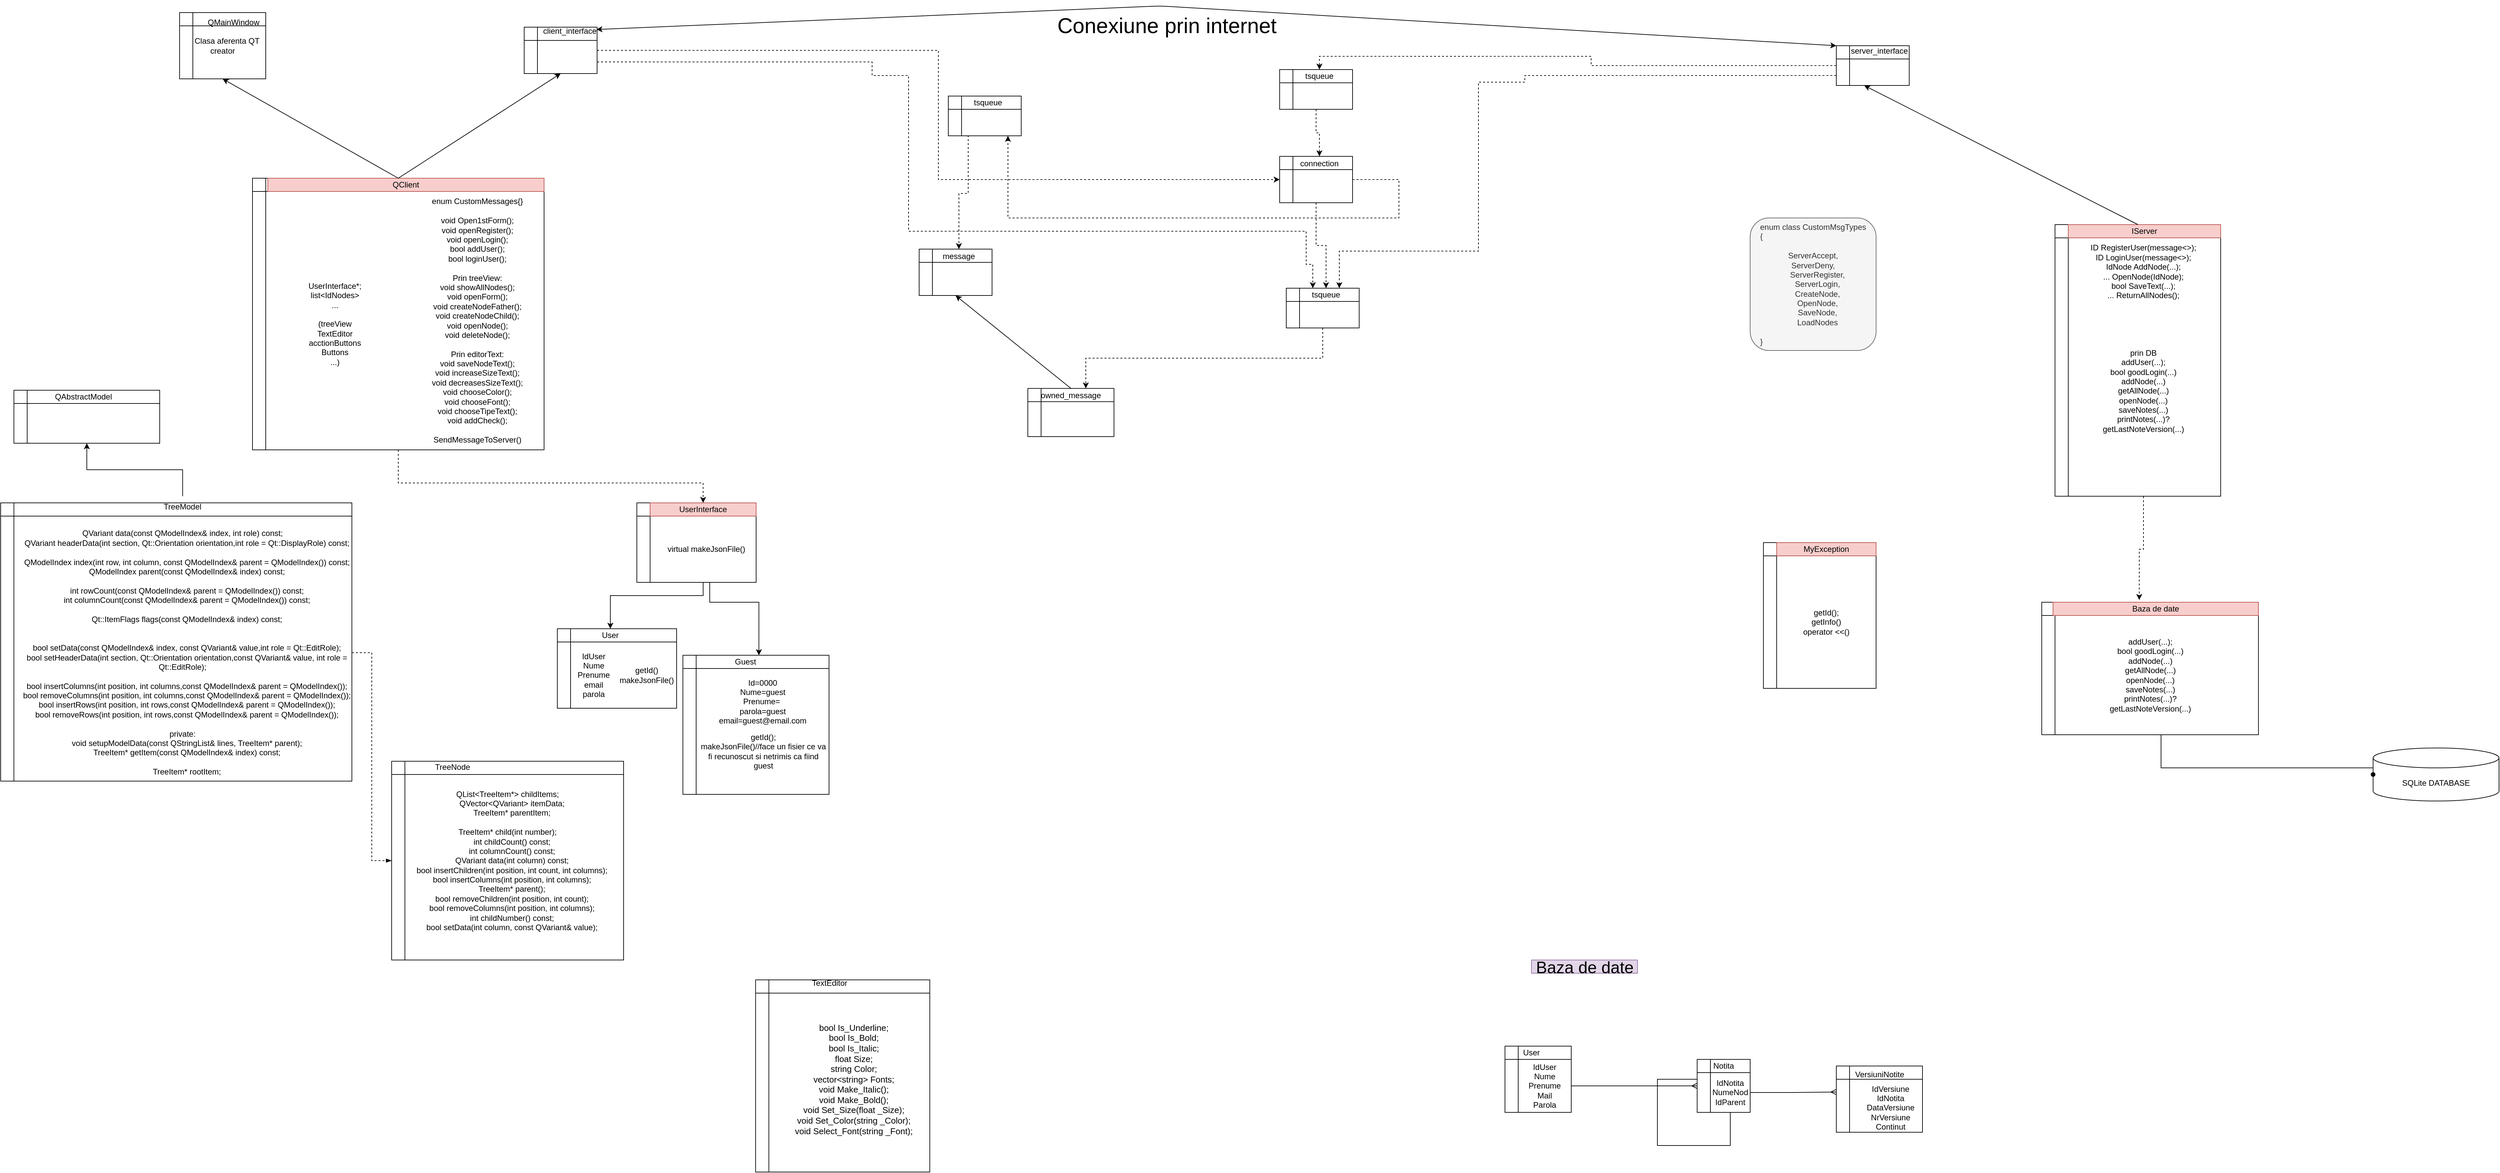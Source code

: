 <mxfile version="14.5.3" type="device"><diagram id="016hhg3tPZmnNwI7a6LM" name="Page-1"><mxGraphModel dx="3270" dy="1754" grid="1" gridSize="10" guides="1" tooltips="1" connect="1" arrows="1" fold="1" page="1" pageScale="1" pageWidth="1920" pageHeight="1200" math="0" shadow="0"><root><mxCell id="0"/><mxCell id="1" parent="0"/><mxCell id="i8kJQKu9LV0wGvgLkCBH-3" value="" style="group" parent="1" vertex="1" connectable="0"><mxGeometry x="820" y="75" width="110" height="70" as="geometry"/></mxCell><mxCell id="i8kJQKu9LV0wGvgLkCBH-1" value="" style="shape=internalStorage;whiteSpace=wrap;html=1;backgroundOutline=1;" parent="i8kJQKu9LV0wGvgLkCBH-3" vertex="1"><mxGeometry y="7" width="110" height="70" as="geometry"/></mxCell><mxCell id="i8kJQKu9LV0wGvgLkCBH-2" value="client_interface" style="text;html=1;strokeColor=none;fillColor=none;align=center;verticalAlign=middle;whiteSpace=wrap;rounded=0;" parent="i8kJQKu9LV0wGvgLkCBH-3" vertex="1"><mxGeometry x="29" y="10.5" width="80" height="5.6" as="geometry"/></mxCell><mxCell id="i8kJQKu9LV0wGvgLkCBH-25" value="&lt;font style=&quot;font-size: 32px&quot;&gt;Conexiune prin internet&lt;/font&gt;" style="text;html=1;strokeColor=none;fillColor=none;align=center;verticalAlign=middle;whiteSpace=wrap;rounded=0;" parent="1" vertex="1"><mxGeometry x="1550" y="70" width="480" height="20" as="geometry"/></mxCell><mxCell id="i8kJQKu9LV0wGvgLkCBH-27" value="" style="group;fillColor=#f8cecc;strokeColor=#b85450;" parent="1" vertex="1" connectable="0"><mxGeometry x="410" y="310" width="440" height="410" as="geometry"/></mxCell><mxCell id="i8kJQKu9LV0wGvgLkCBH-28" value="" style="shape=internalStorage;whiteSpace=wrap;html=1;backgroundOutline=1;" parent="i8kJQKu9LV0wGvgLkCBH-27" vertex="1"><mxGeometry width="440" height="410" as="geometry"/></mxCell><mxCell id="i8kJQKu9LV0wGvgLkCBH-29" value="QClient" style="text;html=1;strokeColor=#b85450;fillColor=#f8cecc;align=center;verticalAlign=middle;whiteSpace=wrap;rounded=0;" parent="i8kJQKu9LV0wGvgLkCBH-27" vertex="1"><mxGeometry x="23.16" width="416.84" height="20" as="geometry"/></mxCell><mxCell id="i8kJQKu9LV0wGvgLkCBH-38" value="enum CustomMessages{}&lt;br&gt;&lt;br&gt;void Open1stForm();&lt;br&gt;void openRegister();&lt;br&gt;void openLogin();&lt;br&gt;bool addUser();&lt;br&gt;bool loginUser();&lt;br&gt;&lt;br&gt;Prin treeView:&lt;br&gt;void showAllNodes();&lt;br&gt;void openForm();&lt;br&gt;void createNodeFather();&lt;br&gt;void createNodeChild();&lt;br&gt;void openNode();&lt;br&gt;void deleteNode();&lt;br&gt;&lt;br&gt;Prin editorText:&lt;br&gt;void saveNodeText();&lt;br&gt;void increaseSizeText();&lt;br&gt;void decreasesSizeText();&lt;br&gt;void chooseColor();&lt;br&gt;void chooseFont();&lt;br&gt;void chooseTipeText();&lt;br&gt;void addCheck();&lt;br&gt;&lt;br&gt;SendMessageToServer()" style="text;html=1;strokeColor=none;fillColor=none;align=center;verticalAlign=middle;whiteSpace=wrap;rounded=0;" parent="i8kJQKu9LV0wGvgLkCBH-27" vertex="1"><mxGeometry x="260" y="20" width="159.16" height="390" as="geometry"/></mxCell><mxCell id="i8kJQKu9LV0wGvgLkCBH-53" value="UserInterface*;&lt;br&gt;list&amp;lt;IdNodes&amp;gt;&lt;br&gt;...&lt;br&gt;&lt;br&gt;(treeView&lt;br&gt;TextEditor&lt;br&gt;acctionButtons&lt;br&gt;Buttons&lt;br&gt;...)" style="text;html=1;strokeColor=none;fillColor=none;align=center;verticalAlign=middle;whiteSpace=wrap;rounded=0;" parent="i8kJQKu9LV0wGvgLkCBH-27" vertex="1"><mxGeometry x="19" y="30" width="211" height="380" as="geometry"/></mxCell><mxCell id="i8kJQKu9LV0wGvgLkCBH-30" value="" style="endArrow=classic;startArrow=classic;html=1;entryX=0;entryY=0;entryDx=0;entryDy=0;exitX=1;exitY=0;exitDx=0;exitDy=0;" parent="1" source="i8kJQKu9LV0wGvgLkCBH-2" target="i8kJQKu9LV0wGvgLkCBH-10" edge="1"><mxGeometry width="50" height="50" relative="1" as="geometry"><mxPoint x="850" y="390" as="sourcePoint"/><mxPoint x="900" y="340" as="targetPoint"/><Array as="points"><mxPoint x="1780" y="50"/></Array></mxGeometry></mxCell><mxCell id="i8kJQKu9LV0wGvgLkCBH-31" value="" style="endArrow=classic;html=1;entryX=0.5;entryY=1;entryDx=0;entryDy=0;exitX=0.5;exitY=0;exitDx=0;exitDy=0;" parent="1" source="i8kJQKu9LV0wGvgLkCBH-28" target="i8kJQKu9LV0wGvgLkCBH-1" edge="1"><mxGeometry width="50" height="50" relative="1" as="geometry"><mxPoint x="470" y="330" as="sourcePoint"/><mxPoint x="520" y="280" as="targetPoint"/></mxGeometry></mxCell><mxCell id="i8kJQKu9LV0wGvgLkCBH-32" value="" style="group" parent="1" vertex="1" connectable="0"><mxGeometry x="300" y="60" width="130" height="100" as="geometry"/></mxCell><mxCell id="i8kJQKu9LV0wGvgLkCBH-33" value="&amp;nbsp; &amp;nbsp; Clasa aferenta QT creator" style="shape=internalStorage;whiteSpace=wrap;html=1;backgroundOutline=1;" parent="i8kJQKu9LV0wGvgLkCBH-32" vertex="1"><mxGeometry width="130" height="100" as="geometry"/></mxCell><mxCell id="i8kJQKu9LV0wGvgLkCBH-34" value="QMainWindow" style="text;html=1;strokeColor=none;fillColor=none;align=center;verticalAlign=middle;whiteSpace=wrap;rounded=0;" parent="i8kJQKu9LV0wGvgLkCBH-32" vertex="1"><mxGeometry x="35.455" y="10" width="93.423" height="10" as="geometry"/></mxCell><mxCell id="i8kJQKu9LV0wGvgLkCBH-37" value="" style="endArrow=classic;html=1;exitX=0.5;exitY=0;exitDx=0;exitDy=0;entryX=0.5;entryY=1;entryDx=0;entryDy=0;" parent="1" source="i8kJQKu9LV0wGvgLkCBH-28" target="i8kJQKu9LV0wGvgLkCBH-33" edge="1"><mxGeometry width="50" height="50" relative="1" as="geometry"><mxPoint x="780" y="390" as="sourcePoint"/><mxPoint x="830" y="340" as="targetPoint"/></mxGeometry></mxCell><mxCell id="i8kJQKu9LV0wGvgLkCBH-39" value="" style="group;fillColor=#f8cecc;strokeColor=#b85450;" parent="1" vertex="1" connectable="0"><mxGeometry x="3130" y="380" width="250" height="410" as="geometry"/></mxCell><mxCell id="i8kJQKu9LV0wGvgLkCBH-40" value="" style="shape=internalStorage;whiteSpace=wrap;html=1;backgroundOutline=1;" parent="i8kJQKu9LV0wGvgLkCBH-39" vertex="1"><mxGeometry width="250.0" height="410" as="geometry"/></mxCell><mxCell id="i8kJQKu9LV0wGvgLkCBH-41" value="IServer" style="text;html=1;strokeColor=#b85450;fillColor=#f8cecc;align=center;verticalAlign=middle;whiteSpace=wrap;rounded=0;" parent="i8kJQKu9LV0wGvgLkCBH-39" vertex="1"><mxGeometry x="20" width="230" height="20" as="geometry"/></mxCell><mxCell id="i8kJQKu9LV0wGvgLkCBH-42" value="ID RegisterUser(message&amp;lt;&amp;gt;);&lt;br&gt;ID LoginUser(message&amp;lt;&amp;gt;);&lt;br&gt;IdNode AddNode(...);&lt;br&gt;... OpenNode(IdNode);&lt;br&gt;bool SaveText(...);&lt;br&gt;... ReturnAllNodes();&lt;br&gt;&lt;br&gt;&lt;br&gt;&lt;br&gt;&lt;br&gt;&lt;br&gt;prin DB&lt;br&gt;addUser(...);&lt;br&gt;bool goodLogin(...)&lt;br&gt;addNode(...)&lt;br&gt;getAllNode(...)&lt;br&gt;openNode(...)&lt;br&gt;saveNotes(...)&lt;br&gt;printNotes(...)?&lt;br&gt;getLastNoteVersion(...)&lt;br&gt;&lt;br&gt;&lt;br&gt;&lt;br&gt;&lt;br&gt;&lt;br&gt;&lt;br&gt;" style="text;html=1;strokeColor=none;fillColor=none;align=center;verticalAlign=middle;whiteSpace=wrap;rounded=0;" parent="i8kJQKu9LV0wGvgLkCBH-39" vertex="1"><mxGeometry x="28.947" y="20" width="209.211" height="390" as="geometry"/></mxCell><mxCell id="i8kJQKu9LV0wGvgLkCBH-44" value="" style="endArrow=classic;html=1;entryX=0.383;entryY=1;entryDx=0;entryDy=0;entryPerimeter=0;exitX=0.5;exitY=0;exitDx=0;exitDy=0;" parent="1" source="i8kJQKu9LV0wGvgLkCBH-40" target="i8kJQKu9LV0wGvgLkCBH-10" edge="1"><mxGeometry width="50" height="50" relative="1" as="geometry"><mxPoint x="950" y="540" as="sourcePoint"/><mxPoint x="1000" y="490" as="targetPoint"/></mxGeometry></mxCell><mxCell id="i8kJQKu9LV0wGvgLkCBH-48" value="" style="group" parent="1" vertex="1" connectable="0"><mxGeometry x="30" y="800" width="530" height="420" as="geometry"/></mxCell><mxCell id="i8kJQKu9LV0wGvgLkCBH-45" value="" style="shape=internalStorage;whiteSpace=wrap;html=1;backgroundOutline=1;" parent="i8kJQKu9LV0wGvgLkCBH-48" vertex="1"><mxGeometry width="530" height="420.0" as="geometry"/></mxCell><mxCell id="i8kJQKu9LV0wGvgLkCBH-46" value="TreeModel" style="text;html=1;strokeColor=none;fillColor=none;align=center;verticalAlign=middle;whiteSpace=wrap;rounded=0;" parent="i8kJQKu9LV0wGvgLkCBH-48" vertex="1"><mxGeometry x="19.19" y="-10" width="510.81" height="32.31" as="geometry"/></mxCell><mxCell id="i8kJQKu9LV0wGvgLkCBH-47" value="&lt;div&gt;&lt;span style=&quot;font-size: 12px&quot;&gt;QVariant data(const QModelIndex&amp;amp; index, int role) const;&lt;/span&gt;&lt;/div&gt;&lt;div&gt;&lt;span style=&quot;font-size: 12px&quot;&gt;&amp;nbsp; &amp;nbsp; QVariant headerData(int section, Qt::Orientation orientation,&lt;/span&gt;&lt;span&gt;int role = Qt::DisplayRole) const;&lt;/span&gt;&lt;/div&gt;&lt;div&gt;&lt;span style=&quot;font-size: 12px&quot;&gt;&lt;br&gt;&lt;/span&gt;&lt;/div&gt;&lt;div&gt;&lt;span style=&quot;font-size: 12px&quot;&gt;&amp;nbsp; &amp;nbsp; QModelIndex index(int row, int column,&lt;/span&gt;&lt;span&gt;&amp;nbsp;const QModelIndex&amp;amp; parent = QModelIndex()) const;&lt;/span&gt;&lt;/div&gt;&lt;div&gt;&lt;span style=&quot;font-size: 12px&quot;&gt;&amp;nbsp; &amp;nbsp; QModelIndex parent(const QModelIndex&amp;amp; index) const;&lt;/span&gt;&lt;/div&gt;&lt;div&gt;&lt;span style=&quot;font-size: 12px&quot;&gt;&lt;br&gt;&lt;/span&gt;&lt;/div&gt;&lt;div&gt;&lt;span style=&quot;font-size: 12px&quot;&gt;&amp;nbsp; &amp;nbsp; int rowCount(const QModelIndex&amp;amp; parent = QModelIndex()) const;&lt;/span&gt;&lt;/div&gt;&lt;div&gt;&lt;span style=&quot;font-size: 12px&quot;&gt;&amp;nbsp; &amp;nbsp; int columnCount(const QModelIndex&amp;amp; parent = QModelIndex()) const;&lt;/span&gt;&lt;/div&gt;&lt;div&gt;&lt;span style=&quot;font-size: 12px&quot;&gt;&lt;br&gt;&lt;/span&gt;&lt;/div&gt;&lt;div&gt;&lt;span style=&quot;font-size: 12px&quot;&gt;&amp;nbsp; &amp;nbsp; Qt::ItemFlags flags(const QModelIndex&amp;amp; index) const;&lt;/span&gt;&lt;/div&gt;&lt;div&gt;&lt;span style=&quot;font-size: 12px&quot;&gt;&amp;nbsp; &amp;nbsp;&amp;nbsp;&lt;/span&gt;&lt;/div&gt;&lt;div&gt;&lt;span style=&quot;font-size: 12px&quot;&gt;&amp;nbsp; &amp;nbsp;&amp;nbsp;&lt;/span&gt;&lt;/div&gt;&lt;div&gt;&lt;span style=&quot;font-size: 12px&quot;&gt;&amp;nbsp; &amp;nbsp; bool setData(const QModelIndex&amp;amp; index, const QVariant&amp;amp; value,&lt;/span&gt;&lt;span&gt;int role = Qt::EditRole);&lt;/span&gt;&lt;/div&gt;&lt;div&gt;&lt;span style=&quot;font-size: 12px&quot;&gt;&amp;nbsp; &amp;nbsp; bool setHeaderData(int section, Qt::Orientation orientation,&lt;/span&gt;&lt;span&gt;const QVariant&amp;amp; value, int role = Qt::EditRole);&lt;/span&gt;&lt;/div&gt;&lt;div&gt;&lt;span style=&quot;font-size: 12px&quot;&gt;&lt;br&gt;&lt;/span&gt;&lt;/div&gt;&lt;div&gt;&lt;span style=&quot;font-size: 12px&quot;&gt;&amp;nbsp; &amp;nbsp; bool insertColumns(int position, int columns,&lt;/span&gt;&lt;span&gt;const QModelIndex&amp;amp; parent = QModelIndex());&lt;/span&gt;&lt;/div&gt;&lt;div&gt;&lt;span style=&quot;font-size: 12px&quot;&gt;&amp;nbsp; &amp;nbsp; bool removeColumns(int position, int columns,&lt;/span&gt;&lt;span&gt;const QModelIndex&amp;amp; parent = QModelIndex());&lt;/span&gt;&lt;/div&gt;&lt;div&gt;&lt;span style=&quot;font-size: 12px&quot;&gt;&amp;nbsp; &amp;nbsp; bool insertRows(int position, int rows,&lt;/span&gt;&lt;span&gt;const QModelIndex&amp;amp; parent = QModelIndex());&lt;/span&gt;&lt;/div&gt;&lt;div&gt;&lt;span style=&quot;font-size: 12px&quot;&gt;&amp;nbsp; &amp;nbsp; bool removeRows(int position, int rows,&lt;/span&gt;&lt;span&gt;const QModelIndex&amp;amp; parent = QModelIndex());&lt;/span&gt;&lt;/div&gt;&lt;div&gt;&lt;span style=&quot;font-size: 12px&quot;&gt;&lt;br&gt;&lt;/span&gt;&lt;/div&gt;&lt;div&gt;&lt;span style=&quot;font-size: 12px&quot;&gt;private:&lt;/span&gt;&lt;/div&gt;&lt;div&gt;&lt;span style=&quot;font-size: 12px&quot;&gt;&amp;nbsp; &amp;nbsp; void setupModelData(const QStringList&amp;amp; lines, TreeItem* parent);&lt;/span&gt;&lt;/div&gt;&lt;div&gt;&lt;span style=&quot;font-size: 12px&quot;&gt;&amp;nbsp; &amp;nbsp; TreeItem* getItem(const QModelIndex&amp;amp; index) const;&lt;/span&gt;&lt;/div&gt;&lt;div&gt;&lt;span style=&quot;font-size: 12px&quot;&gt;&lt;br&gt;&lt;/span&gt;&lt;/div&gt;&lt;div&gt;&lt;span style=&quot;font-size: 12px&quot;&gt;&amp;nbsp; &amp;nbsp; TreeItem* rootItem;&lt;/span&gt;&lt;/div&gt;" style="text;html=1;strokeColor=none;fillColor=none;align=center;verticalAlign=middle;whiteSpace=wrap;rounded=0;" parent="i8kJQKu9LV0wGvgLkCBH-48" vertex="1"><mxGeometry x="19.19" y="32.308" width="510.81" height="387.692" as="geometry"/></mxCell><mxCell id="i8kJQKu9LV0wGvgLkCBH-49" value="" style="group" parent="1" vertex="1" connectable="0"><mxGeometry x="620" y="1200" width="350" height="290" as="geometry"/></mxCell><mxCell id="i8kJQKu9LV0wGvgLkCBH-55" value="" style="group" parent="i8kJQKu9LV0wGvgLkCBH-49" vertex="1" connectable="0"><mxGeometry y="-11.15" width="350" height="301.15" as="geometry"/></mxCell><mxCell id="i8kJQKu9LV0wGvgLkCBH-50" value="&lt;div&gt;&lt;span style=&quot;font-size: 12px&quot;&gt;QList&amp;lt;TreeItem*&amp;gt; childItems;&lt;/span&gt;&lt;/div&gt;&lt;div&gt;&lt;span style=&quot;font-size: 12px&quot;&gt;&amp;nbsp; &amp;nbsp; QVector&amp;lt;QVariant&amp;gt; itemData;&lt;/span&gt;&lt;/div&gt;&lt;div&gt;&lt;span style=&quot;font-size: 12px&quot;&gt;&amp;nbsp; &amp;nbsp; TreeItem* parentItem;&lt;/span&gt;&lt;/div&gt;&lt;br&gt;&lt;div&gt;&lt;span style=&quot;font-size: 12px&quot;&gt;TreeItem* child(int number);&lt;/span&gt;&lt;/div&gt;&lt;div&gt;&lt;span style=&quot;font-size: 12px&quot;&gt;&amp;nbsp; &amp;nbsp; int childCount() const;&lt;/span&gt;&lt;/div&gt;&lt;div&gt;&lt;span style=&quot;font-size: 12px&quot;&gt;&amp;nbsp; &amp;nbsp; int columnCount() const;&lt;/span&gt;&lt;/div&gt;&lt;div&gt;&lt;span style=&quot;font-size: 12px&quot;&gt;&amp;nbsp; &amp;nbsp; QVariant data(int column) const;&lt;/span&gt;&lt;/div&gt;&lt;div&gt;&lt;span style=&quot;font-size: 12px&quot;&gt;&amp;nbsp; &amp;nbsp; bool insertChildren(int position, int count, int columns);&lt;/span&gt;&lt;/div&gt;&lt;div&gt;&lt;span style=&quot;font-size: 12px&quot;&gt;&amp;nbsp; &amp;nbsp; bool insertColumns(int position, int columns);&lt;/span&gt;&lt;/div&gt;&lt;div&gt;&lt;span style=&quot;font-size: 12px&quot;&gt;&amp;nbsp; &amp;nbsp; TreeItem* parent();&lt;/span&gt;&lt;/div&gt;&lt;div&gt;&lt;span style=&quot;font-size: 12px&quot;&gt;&amp;nbsp; &amp;nbsp; bool removeChildren(int position, int count);&lt;/span&gt;&lt;/div&gt;&lt;div&gt;&lt;span style=&quot;font-size: 12px&quot;&gt;&amp;nbsp; &amp;nbsp; bool removeColumns(int position, int columns);&lt;/span&gt;&lt;/div&gt;&lt;div&gt;&lt;span style=&quot;font-size: 12px&quot;&gt;&amp;nbsp; &amp;nbsp; int childNumber() const;&lt;/span&gt;&lt;/div&gt;&lt;div&gt;&lt;span style=&quot;font-size: 12px&quot;&gt;&amp;nbsp; &amp;nbsp; bool setData(int column, const QVariant&amp;amp; value);&lt;/span&gt;&lt;/div&gt;" style="shape=internalStorage;whiteSpace=wrap;html=1;backgroundOutline=1;" parent="i8kJQKu9LV0wGvgLkCBH-55" vertex="1"><mxGeometry y="1.15" width="350" height="300" as="geometry"/></mxCell><mxCell id="i8kJQKu9LV0wGvgLkCBH-51" value="TreeNode" style="text;html=1;strokeColor=none;fillColor=none;align=center;verticalAlign=middle;whiteSpace=wrap;rounded=0;" parent="i8kJQKu9LV0wGvgLkCBH-55" vertex="1"><mxGeometry x="16.58" width="150" height="20" as="geometry"/></mxCell><mxCell id="i8kJQKu9LV0wGvgLkCBH-54" style="edgeStyle=orthogonalEdgeStyle;rounded=0;orthogonalLoop=1;jettySize=auto;html=1;endArrow=blockThin;endFill=1;dashed=1;" parent="1" source="i8kJQKu9LV0wGvgLkCBH-47" target="i8kJQKu9LV0wGvgLkCBH-50" edge="1"><mxGeometry relative="1" as="geometry"/></mxCell><mxCell id="i8kJQKu9LV0wGvgLkCBH-56" value="" style="shape=internalStorage;whiteSpace=wrap;html=1;backgroundOutline=1;" parent="1" vertex="1"><mxGeometry x="2300" y="1620" width="100" height="100" as="geometry"/></mxCell><mxCell id="i8kJQKu9LV0wGvgLkCBH-57" value="User" style="text;html=1;strokeColor=none;fillColor=none;align=center;verticalAlign=middle;whiteSpace=wrap;rounded=0;" parent="1" vertex="1"><mxGeometry x="2320" y="1620" width="40" height="20" as="geometry"/></mxCell><mxCell id="i8kJQKu9LV0wGvgLkCBH-68" style="edgeStyle=orthogonalEdgeStyle;rounded=0;orthogonalLoop=1;jettySize=auto;html=1;entryX=0;entryY=0.5;entryDx=0;entryDy=0;endArrow=ERmany;endFill=0;" parent="1" source="i8kJQKu9LV0wGvgLkCBH-58" target="i8kJQKu9LV0wGvgLkCBH-59" edge="1"><mxGeometry relative="1" as="geometry"/></mxCell><mxCell id="i8kJQKu9LV0wGvgLkCBH-58" value="IdUser&lt;br&gt;Nume&lt;br&gt;Prenume&lt;br&gt;Mail&lt;br&gt;Parola&lt;br&gt;" style="text;html=1;strokeColor=none;fillColor=none;align=center;verticalAlign=middle;whiteSpace=wrap;rounded=0;" parent="1" vertex="1"><mxGeometry x="2320" y="1640" width="80" height="80" as="geometry"/></mxCell><mxCell id="i8kJQKu9LV0wGvgLkCBH-63" value="" style="group" parent="1" vertex="1" connectable="0"><mxGeometry x="2590" y="1640" width="80" height="80" as="geometry"/></mxCell><mxCell id="i8kJQKu9LV0wGvgLkCBH-59" value="" style="shape=internalStorage;whiteSpace=wrap;html=1;backgroundOutline=1;" parent="i8kJQKu9LV0wGvgLkCBH-63" vertex="1"><mxGeometry width="80" height="80" as="geometry"/></mxCell><mxCell id="i8kJQKu9LV0wGvgLkCBH-60" value="Notita" style="text;html=1;strokeColor=none;fillColor=none;align=center;verticalAlign=middle;whiteSpace=wrap;rounded=0;" parent="i8kJQKu9LV0wGvgLkCBH-63" vertex="1"><mxGeometry x="20" width="40" height="20" as="geometry"/></mxCell><mxCell id="i8kJQKu9LV0wGvgLkCBH-70" style="edgeStyle=orthogonalEdgeStyle;rounded=0;orthogonalLoop=1;jettySize=auto;html=1;entryX=0;entryY=0.375;entryDx=0;entryDy=0;entryPerimeter=0;endArrow=none;endFill=0;" parent="i8kJQKu9LV0wGvgLkCBH-63" source="i8kJQKu9LV0wGvgLkCBH-61" target="i8kJQKu9LV0wGvgLkCBH-59" edge="1"><mxGeometry relative="1" as="geometry"><Array as="points"><mxPoint x="50" y="130"/><mxPoint x="-60" y="130"/><mxPoint x="-60" y="30"/></Array></mxGeometry></mxCell><mxCell id="i8kJQKu9LV0wGvgLkCBH-61" value="IdNotita&lt;br&gt;NumeNod&lt;br&gt;IdParent" style="text;html=1;strokeColor=none;fillColor=none;align=center;verticalAlign=middle;whiteSpace=wrap;rounded=0;" parent="i8kJQKu9LV0wGvgLkCBH-63" vertex="1"><mxGeometry x="20" y="20" width="60" height="60" as="geometry"/></mxCell><mxCell id="i8kJQKu9LV0wGvgLkCBH-64" value="" style="group" parent="1" vertex="1" connectable="0"><mxGeometry x="2800" y="1650" width="130" height="100" as="geometry"/></mxCell><mxCell id="i8kJQKu9LV0wGvgLkCBH-65" value="" style="shape=internalStorage;whiteSpace=wrap;html=1;backgroundOutline=1;" parent="i8kJQKu9LV0wGvgLkCBH-64" vertex="1"><mxGeometry width="130" height="100" as="geometry"/></mxCell><mxCell id="i8kJQKu9LV0wGvgLkCBH-66" value="VersiuniNotite" style="text;html=1;strokeColor=none;fillColor=none;align=center;verticalAlign=middle;whiteSpace=wrap;rounded=0;" parent="i8kJQKu9LV0wGvgLkCBH-64" vertex="1"><mxGeometry x="32.5" width="65" height="25" as="geometry"/></mxCell><mxCell id="i8kJQKu9LV0wGvgLkCBH-67" value="IdVersiune&lt;br&gt;IdNotita&lt;br&gt;DataVersiune&lt;br&gt;NrVersiune&lt;br&gt;Continut&lt;br&gt;" style="text;html=1;strokeColor=none;fillColor=none;align=center;verticalAlign=middle;whiteSpace=wrap;rounded=0;" parent="i8kJQKu9LV0wGvgLkCBH-64" vertex="1"><mxGeometry x="32.5" y="25" width="97.5" height="75" as="geometry"/></mxCell><mxCell id="i8kJQKu9LV0wGvgLkCBH-69" style="edgeStyle=orthogonalEdgeStyle;rounded=0;orthogonalLoop=1;jettySize=auto;html=1;entryX=-0.001;entryY=0.392;entryDx=0;entryDy=0;entryPerimeter=0;endArrow=ERmany;endFill=0;" parent="1" source="i8kJQKu9LV0wGvgLkCBH-61" target="i8kJQKu9LV0wGvgLkCBH-65" edge="1"><mxGeometry relative="1" as="geometry"/></mxCell><mxCell id="tHq4D8qKfJQ-HZ6iMX4o-7" value="" style="group" parent="1" vertex="1" connectable="0"><mxGeometry x="870" y="990" width="180" height="120" as="geometry"/></mxCell><mxCell id="tHq4D8qKfJQ-HZ6iMX4o-1" value="" style="shape=internalStorage;whiteSpace=wrap;html=1;backgroundOutline=1;" parent="tHq4D8qKfJQ-HZ6iMX4o-7" vertex="1"><mxGeometry width="180" height="120" as="geometry"/></mxCell><mxCell id="tHq4D8qKfJQ-HZ6iMX4o-2" value="User" style="text;html=1;strokeColor=none;fillColor=none;align=center;verticalAlign=middle;whiteSpace=wrap;rounded=0;" parent="tHq4D8qKfJQ-HZ6iMX4o-7" vertex="1"><mxGeometry x="20" width="120" height="20" as="geometry"/></mxCell><mxCell id="tHq4D8qKfJQ-HZ6iMX4o-5" value="IdUser&lt;br&gt;Nume&lt;br&gt;Prenume&lt;br&gt;email&lt;br&gt;parola&lt;br&gt;" style="text;html=1;strokeColor=none;fillColor=none;align=center;verticalAlign=middle;whiteSpace=wrap;rounded=0;" parent="tHq4D8qKfJQ-HZ6iMX4o-7" vertex="1"><mxGeometry x="20" y="20" width="70" height="100" as="geometry"/></mxCell><mxCell id="tHq4D8qKfJQ-HZ6iMX4o-6" value="getId()&lt;br&gt;makeJsonFile()" style="text;html=1;strokeColor=none;fillColor=none;align=center;verticalAlign=middle;whiteSpace=wrap;rounded=0;" parent="tHq4D8qKfJQ-HZ6iMX4o-7" vertex="1"><mxGeometry x="90" y="20" width="90" height="100" as="geometry"/></mxCell><mxCell id="tHq4D8qKfJQ-HZ6iMX4o-12" value="" style="group" parent="1" vertex="1" connectable="0"><mxGeometry x="1070" y="1030" width="210" height="210" as="geometry"/></mxCell><mxCell id="tHq4D8qKfJQ-HZ6iMX4o-19" value="" style="group" parent="tHq4D8qKfJQ-HZ6iMX4o-12" vertex="1" connectable="0"><mxGeometry x="-10.5" width="220.5" height="210" as="geometry"/></mxCell><mxCell id="tHq4D8qKfJQ-HZ6iMX4o-13" value="" style="shape=internalStorage;whiteSpace=wrap;html=1;backgroundOutline=1;" parent="tHq4D8qKfJQ-HZ6iMX4o-19" vertex="1"><mxGeometry width="220.5" height="210" as="geometry"/></mxCell><mxCell id="tHq4D8qKfJQ-HZ6iMX4o-14" value="Guest" style="text;html=1;strokeColor=none;fillColor=none;align=center;verticalAlign=middle;whiteSpace=wrap;rounded=0;" parent="tHq4D8qKfJQ-HZ6iMX4o-19" vertex="1"><mxGeometry x="31.5" width="126.0" height="20" as="geometry"/></mxCell><mxCell id="tHq4D8qKfJQ-HZ6iMX4o-20" value="Id=0000&lt;br&gt;Nume=guest&lt;br&gt;Prenume=&amp;nbsp;&lt;br&gt;parola=guest&lt;br&gt;email=guest@email.com" style="text;html=1;strokeColor=none;fillColor=none;align=center;verticalAlign=middle;whiteSpace=wrap;rounded=0;" parent="tHq4D8qKfJQ-HZ6iMX4o-19" vertex="1"><mxGeometry x="20.999" y="20" width="199.501" height="100" as="geometry"/></mxCell><mxCell id="tHq4D8qKfJQ-HZ6iMX4o-21" value="getId();&lt;br&gt;makeJsonFile()//face un fisier ce va fi recunoscut si netrimis ca fiind guest" style="text;html=1;strokeColor=none;fillColor=none;align=center;verticalAlign=middle;whiteSpace=wrap;rounded=0;" parent="tHq4D8qKfJQ-HZ6iMX4o-19" vertex="1"><mxGeometry x="21" y="80" width="199.5" height="130" as="geometry"/></mxCell><mxCell id="tHq4D8qKfJQ-HZ6iMX4o-25" style="edgeStyle=orthogonalEdgeStyle;rounded=0;orthogonalLoop=1;jettySize=auto;html=1;exitX=0.467;exitY=1;exitDx=0;exitDy=0;exitPerimeter=0;" parent="1" source="tHq4D8qKfJQ-HZ6iMX4o-28" target="tHq4D8qKfJQ-HZ6iMX4o-2" edge="1"><mxGeometry relative="1" as="geometry"><mxPoint x="1055" y="980" as="sourcePoint"/><Array as="points"><mxPoint x="1090" y="940"/><mxPoint x="950" y="940"/></Array></mxGeometry></mxCell><mxCell id="tHq4D8qKfJQ-HZ6iMX4o-26" style="edgeStyle=orthogonalEdgeStyle;rounded=0;orthogonalLoop=1;jettySize=auto;html=1;entryX=0.66;entryY=-0.003;entryDx=0;entryDy=0;entryPerimeter=0;exitX=0.5;exitY=1;exitDx=0;exitDy=0;" parent="1" source="tHq4D8qKfJQ-HZ6iMX4o-28" target="tHq4D8qKfJQ-HZ6iMX4o-14" edge="1"><mxGeometry relative="1" as="geometry"><mxPoint x="1090" y="970" as="sourcePoint"/><Array as="points"><mxPoint x="1100" y="920"/><mxPoint x="1100" y="950"/><mxPoint x="1174" y="950"/></Array></mxGeometry></mxCell><mxCell id="tHq4D8qKfJQ-HZ6iMX4o-17" value="" style="shape=internalStorage;whiteSpace=wrap;html=1;backgroundOutline=1;" parent="1" vertex="1"><mxGeometry x="990" y="800" width="180" height="120" as="geometry"/></mxCell><mxCell id="tHq4D8qKfJQ-HZ6iMX4o-29" style="edgeStyle=orthogonalEdgeStyle;rounded=0;orthogonalLoop=1;jettySize=auto;html=1;dashed=1;entryX=0.5;entryY=0;entryDx=0;entryDy=0;" parent="1" source="i8kJQKu9LV0wGvgLkCBH-28" target="tHq4D8qKfJQ-HZ6iMX4o-18" edge="1"><mxGeometry relative="1" as="geometry"><Array as="points"><mxPoint x="630" y="770"/><mxPoint x="1090" y="770"/></Array><mxPoint x="1304" y="790" as="targetPoint"/></mxGeometry></mxCell><mxCell id="tHq4D8qKfJQ-HZ6iMX4o-31" value="&lt;font style=&quot;font-size: 25px&quot;&gt;Baza de date&lt;/font&gt;" style="text;html=1;align=center;verticalAlign=middle;resizable=0;points=[];autosize=1;fillColor=#e1d5e7;strokeColor=#9673a6;" parent="1" vertex="1"><mxGeometry x="2340" y="1490" width="160" height="20" as="geometry"/></mxCell><mxCell id="tHq4D8qKfJQ-HZ6iMX4o-35" value="" style="group" parent="1" vertex="1" connectable="0"><mxGeometry x="2800" y="110" width="120" height="60" as="geometry"/></mxCell><mxCell id="i8kJQKu9LV0wGvgLkCBH-10" value="" style="shape=internalStorage;whiteSpace=wrap;html=1;backgroundOutline=1;" parent="tHq4D8qKfJQ-HZ6iMX4o-35" vertex="1"><mxGeometry width="110" height="60" as="geometry"/></mxCell><mxCell id="tHq4D8qKfJQ-HZ6iMX4o-34" value="server_interface" style="text;html=1;strokeColor=none;fillColor=none;align=center;verticalAlign=middle;whiteSpace=wrap;rounded=0;" parent="tHq4D8qKfJQ-HZ6iMX4o-35" vertex="1"><mxGeometry x="10.48" y="6" width="109.52" height="4.8" as="geometry"/></mxCell><mxCell id="tHq4D8qKfJQ-HZ6iMX4o-39" value="" style="group" parent="1" vertex="1" connectable="0"><mxGeometry x="50" y="630" width="220" height="80" as="geometry"/></mxCell><mxCell id="tHq4D8qKfJQ-HZ6iMX4o-36" value="" style="shape=internalStorage;whiteSpace=wrap;html=1;backgroundOutline=1;" parent="tHq4D8qKfJQ-HZ6iMX4o-39" vertex="1"><mxGeometry width="220" height="80" as="geometry"/></mxCell><mxCell id="tHq4D8qKfJQ-HZ6iMX4o-37" value="QAbstractModel" style="text;html=1;strokeColor=none;fillColor=none;align=center;verticalAlign=middle;whiteSpace=wrap;rounded=0;" parent="tHq4D8qKfJQ-HZ6iMX4o-39" vertex="1"><mxGeometry x="20" width="170" height="20" as="geometry"/></mxCell><mxCell id="tHq4D8qKfJQ-HZ6iMX4o-40" style="edgeStyle=orthogonalEdgeStyle;orthogonalLoop=1;jettySize=auto;html=1;exitX=0.5;exitY=0;exitDx=0;exitDy=0;rounded=0;" parent="1" source="i8kJQKu9LV0wGvgLkCBH-46" target="tHq4D8qKfJQ-HZ6iMX4o-36" edge="1"><mxGeometry relative="1" as="geometry"/></mxCell><mxCell id="jvmkth2cyEXy7Z9n8Ths-4" value="" style="group;rotation=0;" parent="1" vertex="1" connectable="0"><mxGeometry x="1190" y="1520" width="260" height="290" as="geometry"/></mxCell><mxCell id="S1x2DTYGXn1mvMYeFKcY-3" value="" style="group;rotation=0;" parent="jvmkth2cyEXy7Z9n8Ths-4" vertex="1" connectable="0"><mxGeometry x="-20.8" width="274.3" height="290" as="geometry"/></mxCell><mxCell id="jvmkth2cyEXy7Z9n8Ths-1" value="" style="shape=internalStorage;whiteSpace=wrap;html=1;backgroundOutline=1;rotation=0;" parent="S1x2DTYGXn1mvMYeFKcY-3" vertex="1"><mxGeometry width="262.871" height="290" as="geometry"/></mxCell><mxCell id="jvmkth2cyEXy7Z9n8Ths-2" value="TextEditor" style="text;html=1;strokeColor=none;fillColor=none;align=center;verticalAlign=middle;whiteSpace=wrap;rounded=0;rotation=0;" parent="S1x2DTYGXn1mvMYeFKcY-3" vertex="1"><mxGeometry x="60.845" width="102.475" height="9.355" as="geometry"/></mxCell><mxCell id="S1x2DTYGXn1mvMYeFKcY-2" value="&lt;font style=&quot;font-size: 13px&quot;&gt;bool Is_Underline;&lt;br&gt;bool Is_Bold;&lt;br&gt;bool Is_Italic;&lt;br&gt;float Size;&lt;br&gt;string Color;&lt;br&gt;vector&amp;lt;string&amp;gt; Fonts;&lt;br&gt;void Make_Italic();&lt;br&gt;void Make_Bold();&lt;br&gt;void Set_Size(float _Size);&lt;br&gt;void Set_Color(string _Color);&lt;br&gt;void Select_Font(string _Font);&lt;/font&gt;" style="text;html=1;strokeColor=none;fillColor=none;align=center;verticalAlign=middle;whiteSpace=wrap;rounded=0;rotation=0;" parent="S1x2DTYGXn1mvMYeFKcY-3" vertex="1"><mxGeometry x="44.884" y="10.89" width="207.275" height="279.054" as="geometry"/></mxCell><mxCell id="jvmkth2cyEXy7Z9n8Ths-11" value="" style="group" parent="1" vertex="1" connectable="0"><mxGeometry x="1416" y="410" width="110" height="70" as="geometry"/></mxCell><mxCell id="jvmkth2cyEXy7Z9n8Ths-12" value="" style="shape=internalStorage;whiteSpace=wrap;html=1;backgroundOutline=1;" parent="jvmkth2cyEXy7Z9n8Ths-11" vertex="1"><mxGeometry y="7" width="110" height="70" as="geometry"/></mxCell><mxCell id="jvmkth2cyEXy7Z9n8Ths-13" value="&lt;br&gt;message" style="text;html=1;strokeColor=none;fillColor=none;align=center;verticalAlign=middle;whiteSpace=wrap;rounded=0;" parent="jvmkth2cyEXy7Z9n8Ths-11" vertex="1"><mxGeometry x="20" y="7" width="80" height="5.6" as="geometry"/></mxCell><mxCell id="jvmkth2cyEXy7Z9n8Ths-14" value="" style="group" parent="1" vertex="1" connectable="0"><mxGeometry x="1580" y="620" width="130" height="80" as="geometry"/></mxCell><mxCell id="jvmkth2cyEXy7Z9n8Ths-15" value="" style="shape=internalStorage;whiteSpace=wrap;html=1;backgroundOutline=1;" parent="jvmkth2cyEXy7Z9n8Ths-14" vertex="1"><mxGeometry y="7.273" width="130" height="72.727" as="geometry"/></mxCell><mxCell id="jvmkth2cyEXy7Z9n8Ths-16" value="&lt;br&gt;owned_message" style="text;html=1;strokeColor=none;fillColor=none;align=center;verticalAlign=middle;whiteSpace=wrap;rounded=0;" parent="jvmkth2cyEXy7Z9n8Ths-14" vertex="1"><mxGeometry x="20" y="7.273" width="90" height="5.818" as="geometry"/></mxCell><mxCell id="jvmkth2cyEXy7Z9n8Ths-18" value="" style="endArrow=classic;html=1;exitX=0.5;exitY=0;exitDx=0;exitDy=0;entryX=0.5;entryY=1;entryDx=0;entryDy=0;" parent="1" source="jvmkth2cyEXy7Z9n8Ths-16" target="jvmkth2cyEXy7Z9n8Ths-12" edge="1"><mxGeometry width="50" height="50" relative="1" as="geometry"><mxPoint x="2170" y="750" as="sourcePoint"/><mxPoint x="2220" y="700" as="targetPoint"/></mxGeometry></mxCell><mxCell id="jvmkth2cyEXy7Z9n8Ths-22" value="" style="group" parent="1" vertex="1" connectable="0"><mxGeometry x="1960" y="270" width="110" height="70" as="geometry"/></mxCell><mxCell id="jvmkth2cyEXy7Z9n8Ths-23" value="" style="shape=internalStorage;whiteSpace=wrap;html=1;backgroundOutline=1;" parent="jvmkth2cyEXy7Z9n8Ths-22" vertex="1"><mxGeometry y="7" width="110" height="70.0" as="geometry"/></mxCell><mxCell id="jvmkth2cyEXy7Z9n8Ths-24" value="&lt;br&gt;connection" style="text;html=1;strokeColor=none;fillColor=none;align=center;verticalAlign=middle;whiteSpace=wrap;rounded=0;" parent="jvmkth2cyEXy7Z9n8Ths-22" vertex="1"><mxGeometry x="20" y="7" width="80" height="5.6" as="geometry"/></mxCell><mxCell id="jvmkth2cyEXy7Z9n8Ths-26" value="" style="group" parent="1" vertex="1" connectable="0"><mxGeometry x="1960" y="140" width="110" height="60" as="geometry"/></mxCell><mxCell id="jvmkth2cyEXy7Z9n8Ths-27" value="" style="shape=internalStorage;whiteSpace=wrap;html=1;backgroundOutline=1;" parent="jvmkth2cyEXy7Z9n8Ths-26" vertex="1"><mxGeometry y="6" width="110" height="60" as="geometry"/></mxCell><mxCell id="jvmkth2cyEXy7Z9n8Ths-28" value="&lt;br&gt;tsqueue" style="text;html=1;strokeColor=none;fillColor=none;align=center;verticalAlign=middle;whiteSpace=wrap;rounded=0;" parent="jvmkth2cyEXy7Z9n8Ths-26" vertex="1"><mxGeometry x="20" y="6" width="80" height="4.8" as="geometry"/></mxCell><mxCell id="jvmkth2cyEXy7Z9n8Ths-29" style="edgeStyle=orthogonalEdgeStyle;rounded=0;orthogonalLoop=1;jettySize=auto;html=1;entryX=0.5;entryY=0;entryDx=0;entryDy=0;dashed=1;" parent="1" source="jvmkth2cyEXy7Z9n8Ths-27" target="jvmkth2cyEXy7Z9n8Ths-24" edge="1"><mxGeometry relative="1" as="geometry"/></mxCell><mxCell id="jvmkth2cyEXy7Z9n8Ths-30" style="edgeStyle=orthogonalEdgeStyle;rounded=0;orthogonalLoop=1;jettySize=auto;html=1;dashed=1;entryX=0;entryY=0.5;entryDx=0;entryDy=0;" parent="1" source="i8kJQKu9LV0wGvgLkCBH-1" target="jvmkth2cyEXy7Z9n8Ths-23" edge="1"><mxGeometry relative="1" as="geometry"><mxPoint x="1500" y="320" as="targetPoint"/></mxGeometry></mxCell><mxCell id="jvmkth2cyEXy7Z9n8Ths-31" style="edgeStyle=orthogonalEdgeStyle;rounded=0;orthogonalLoop=1;jettySize=auto;html=1;exitX=0;exitY=0.5;exitDx=0;exitDy=0;entryX=0.5;entryY=0;entryDx=0;entryDy=0;dashed=1;" parent="1" source="i8kJQKu9LV0wGvgLkCBH-10" target="jvmkth2cyEXy7Z9n8Ths-28" edge="1"><mxGeometry relative="1" as="geometry"/></mxCell><mxCell id="jvmkth2cyEXy7Z9n8Ths-32" value="" style="group" parent="1" vertex="1" connectable="0"><mxGeometry x="1970" y="470" width="110" height="60" as="geometry"/></mxCell><mxCell id="jvmkth2cyEXy7Z9n8Ths-33" value="" style="shape=internalStorage;whiteSpace=wrap;html=1;backgroundOutline=1;" parent="jvmkth2cyEXy7Z9n8Ths-32" vertex="1"><mxGeometry y="6" width="110" height="60" as="geometry"/></mxCell><mxCell id="jvmkth2cyEXy7Z9n8Ths-34" value="&lt;br&gt;tsqueue" style="text;html=1;strokeColor=none;fillColor=none;align=center;verticalAlign=middle;whiteSpace=wrap;rounded=0;" parent="jvmkth2cyEXy7Z9n8Ths-32" vertex="1"><mxGeometry x="20" y="6" width="80" height="4.8" as="geometry"/></mxCell><mxCell id="jvmkth2cyEXy7Z9n8Ths-35" style="edgeStyle=orthogonalEdgeStyle;rounded=0;orthogonalLoop=1;jettySize=auto;html=1;exitX=1;exitY=0.75;exitDx=0;exitDy=0;dashed=1;entryX=0.25;entryY=0;entryDx=0;entryDy=0;" parent="1" source="i8kJQKu9LV0wGvgLkCBH-1" target="jvmkth2cyEXy7Z9n8Ths-34" edge="1"><mxGeometry relative="1" as="geometry"><mxPoint x="1330" y="300" as="targetPoint"/><Array as="points"><mxPoint x="1345" y="155"/><mxPoint x="1400" y="155"/><mxPoint x="1400" y="390"/><mxPoint x="2000" y="390"/><mxPoint x="2000" y="440"/><mxPoint x="2010" y="440"/></Array></mxGeometry></mxCell><mxCell id="jvmkth2cyEXy7Z9n8Ths-36" style="edgeStyle=orthogonalEdgeStyle;rounded=0;orthogonalLoop=1;jettySize=auto;html=1;exitX=0.5;exitY=1;exitDx=0;exitDy=0;entryX=0.75;entryY=0;entryDx=0;entryDy=0;dashed=1;" parent="1" source="jvmkth2cyEXy7Z9n8Ths-33" target="jvmkth2cyEXy7Z9n8Ths-16" edge="1"><mxGeometry relative="1" as="geometry"/></mxCell><mxCell id="jvmkth2cyEXy7Z9n8Ths-39" style="edgeStyle=orthogonalEdgeStyle;rounded=0;orthogonalLoop=1;jettySize=auto;html=1;exitX=0;exitY=0.75;exitDx=0;exitDy=0;entryX=0.75;entryY=0;entryDx=0;entryDy=0;dashed=1;" parent="1" source="i8kJQKu9LV0wGvgLkCBH-10" target="jvmkth2cyEXy7Z9n8Ths-34" edge="1"><mxGeometry relative="1" as="geometry"><Array as="points"><mxPoint x="2330" y="165"/><mxPoint x="2260" y="165"/><mxPoint x="2260" y="420"/><mxPoint x="2050" y="420"/></Array></mxGeometry></mxCell><mxCell id="jvmkth2cyEXy7Z9n8Ths-40" style="edgeStyle=orthogonalEdgeStyle;rounded=0;orthogonalLoop=1;jettySize=auto;html=1;exitX=0.5;exitY=1;exitDx=0;exitDy=0;entryX=0.5;entryY=0;entryDx=0;entryDy=0;dashed=1;" parent="1" source="jvmkth2cyEXy7Z9n8Ths-23" target="jvmkth2cyEXy7Z9n8Ths-34" edge="1"><mxGeometry relative="1" as="geometry"/></mxCell><mxCell id="jvmkth2cyEXy7Z9n8Ths-41" value="" style="group" parent="1" vertex="1" connectable="0"><mxGeometry x="1460" y="180" width="110" height="60" as="geometry"/></mxCell><mxCell id="jvmkth2cyEXy7Z9n8Ths-42" value="" style="shape=internalStorage;whiteSpace=wrap;html=1;backgroundOutline=1;" parent="jvmkth2cyEXy7Z9n8Ths-41" vertex="1"><mxGeometry y="6" width="110" height="60" as="geometry"/></mxCell><mxCell id="jvmkth2cyEXy7Z9n8Ths-43" value="&lt;br&gt;tsqueue" style="text;html=1;strokeColor=none;fillColor=none;align=center;verticalAlign=middle;whiteSpace=wrap;rounded=0;" parent="jvmkth2cyEXy7Z9n8Ths-41" vertex="1"><mxGeometry x="20" y="6" width="80" height="4.8" as="geometry"/></mxCell><mxCell id="jvmkth2cyEXy7Z9n8Ths-44" style="edgeStyle=orthogonalEdgeStyle;rounded=0;orthogonalLoop=1;jettySize=auto;html=1;exitX=0.5;exitY=1;exitDx=0;exitDy=0;entryX=0.5;entryY=0;entryDx=0;entryDy=0;dashed=1;" parent="1" source="jvmkth2cyEXy7Z9n8Ths-42" target="jvmkth2cyEXy7Z9n8Ths-13" edge="1"><mxGeometry relative="1" as="geometry"><Array as="points"><mxPoint x="1490" y="246"/><mxPoint x="1490" y="333"/><mxPoint x="1476" y="333"/></Array></mxGeometry></mxCell><mxCell id="jvmkth2cyEXy7Z9n8Ths-45" style="edgeStyle=orthogonalEdgeStyle;rounded=0;orthogonalLoop=1;jettySize=auto;html=1;dashed=1;" parent="1" source="jvmkth2cyEXy7Z9n8Ths-23" target="jvmkth2cyEXy7Z9n8Ths-42" edge="1"><mxGeometry relative="1" as="geometry"><Array as="points"><mxPoint x="2140" y="312"/><mxPoint x="2140" y="370"/><mxPoint x="1550" y="370"/></Array></mxGeometry></mxCell><mxCell id="KJJe8p9THRYKg16sf3VO-1" value="SQLite DATABASE" style="shape=cylinder3;whiteSpace=wrap;html=1;boundedLbl=1;backgroundOutline=1;size=15;" parent="1" vertex="1"><mxGeometry x="3610" y="1170" width="190" height="80" as="geometry"/></mxCell><mxCell id="pHnwHYJUX_GeW0BLUa2j-1" style="edgeStyle=orthogonalEdgeStyle;rounded=0;orthogonalLoop=1;jettySize=auto;html=1;entryX=0.45;entryY=-0.017;entryDx=0;entryDy=0;entryPerimeter=0;dashed=1;" parent="1" source="i8kJQKu9LV0wGvgLkCBH-42" target="tHq4D8qKfJQ-HZ6iMX4o-41" edge="1"><mxGeometry relative="1" as="geometry"/></mxCell><mxCell id="pHnwHYJUX_GeW0BLUa2j-5" value="" style="group" parent="1" vertex="1" connectable="0"><mxGeometry x="2690" y="860" width="170" height="220" as="geometry"/></mxCell><mxCell id="pHnwHYJUX_GeW0BLUa2j-2" value="" style="shape=internalStorage;whiteSpace=wrap;html=1;backgroundOutline=1;" parent="pHnwHYJUX_GeW0BLUa2j-5" vertex="1"><mxGeometry width="170" height="220" as="geometry"/></mxCell><mxCell id="pHnwHYJUX_GeW0BLUa2j-3" value="MyException" style="text;html=1;strokeColor=#b85450;fillColor=#f8cecc;align=center;verticalAlign=middle;whiteSpace=wrap;rounded=0;" parent="pHnwHYJUX_GeW0BLUa2j-5" vertex="1"><mxGeometry x="20" width="150" height="20" as="geometry"/></mxCell><mxCell id="S1x2DTYGXn1mvMYeFKcY-8" value="getId();&lt;br&gt;getInfo()&lt;br&gt;operator &amp;lt;&amp;lt;()" style="text;html=1;strokeColor=none;fillColor=none;align=center;verticalAlign=middle;whiteSpace=wrap;rounded=0;" parent="pHnwHYJUX_GeW0BLUa2j-5" vertex="1"><mxGeometry x="20" y="20" width="150" height="200" as="geometry"/></mxCell><mxCell id="S1x2DTYGXn1mvMYeFKcY-10" style="edgeStyle=orthogonalEdgeStyle;rounded=0;orthogonalLoop=1;jettySize=auto;html=1;entryX=0;entryY=0.5;entryDx=0;entryDy=0;entryPerimeter=0;endArrow=oval;endFill=1;" parent="1" source="S1x2DTYGXn1mvMYeFKcY-5" target="KJJe8p9THRYKg16sf3VO-1" edge="1"><mxGeometry relative="1" as="geometry"><Array as="points"><mxPoint x="3290" y="1200"/><mxPoint x="3610" y="1200"/></Array></mxGeometry></mxCell><mxCell id="S1x2DTYGXn1mvMYeFKcY-6" value="enum class CustomMsgTypes&lt;br&gt;&lt;div style=&quot;text-align: left&quot;&gt;&lt;span&gt;{&lt;/span&gt;&lt;/div&gt;&lt;div&gt;&lt;span style=&quot;font-size: 12px&quot;&gt;&lt;br&gt;&lt;/span&gt;&lt;/div&gt;&lt;div&gt;&lt;span style=&quot;font-size: 12px&quot;&gt;&lt;span&gt;&#9;&lt;/span&gt;ServerAccept,&lt;/span&gt;&lt;/div&gt;&lt;div&gt;&lt;span style=&quot;font-size: 12px&quot;&gt;&lt;span&gt;&#9;&lt;/span&gt;ServerDeny,&lt;/span&gt;&lt;/div&gt;&lt;div&gt;&lt;span style=&quot;font-size: 12px&quot;&gt;&amp;nbsp; &amp;nbsp; ServerRegister,&lt;/span&gt;&lt;/div&gt;&lt;div&gt;&lt;span style=&quot;font-size: 12px&quot;&gt;&amp;nbsp; &amp;nbsp; ServerLogin,&lt;/span&gt;&lt;/div&gt;&lt;div&gt;&lt;span style=&quot;font-size: 12px&quot;&gt;&amp;nbsp; &amp;nbsp; CreateNode,&lt;/span&gt;&lt;/div&gt;&lt;div&gt;&lt;span style=&quot;font-size: 12px&quot;&gt;&amp;nbsp; &amp;nbsp; OpenNode,&lt;/span&gt;&lt;/div&gt;&lt;div&gt;&lt;span style=&quot;font-size: 12px&quot;&gt;&amp;nbsp; &amp;nbsp; SaveNode,&lt;/span&gt;&lt;/div&gt;&lt;div&gt;&lt;span style=&quot;font-size: 12px&quot;&gt;&amp;nbsp; &amp;nbsp; LoadNodes&lt;/span&gt;&lt;/div&gt;&lt;br&gt;&lt;div style=&quot;text-align: left&quot;&gt;&lt;span&gt;}&lt;/span&gt;&lt;/div&gt;" style="rounded=1;whiteSpace=wrap;html=1;align=center;fillColor=#f5f5f5;strokeColor=#666666;fontColor=#333333;" parent="1" vertex="1"><mxGeometry x="2670" y="370" width="190" height="200" as="geometry"/></mxCell><mxCell id="S1x2DTYGXn1mvMYeFKcY-11" value="" style="group" parent="1" vertex="1" connectable="0"><mxGeometry x="3110" y="950" width="327" height="200" as="geometry"/></mxCell><mxCell id="tHq4D8qKfJQ-HZ6iMX4o-41" value="" style="shape=internalStorage;whiteSpace=wrap;html=1;backgroundOutline=1;" parent="S1x2DTYGXn1mvMYeFKcY-11" vertex="1"><mxGeometry width="327" height="200" as="geometry"/></mxCell><mxCell id="S1x2DTYGXn1mvMYeFKcY-4" value="Baza de date" style="text;html=1;strokeColor=#b85450;fillColor=#f8cecc;align=center;verticalAlign=middle;whiteSpace=wrap;rounded=0;" parent="S1x2DTYGXn1mvMYeFKcY-11" vertex="1"><mxGeometry x="17" width="310" height="20" as="geometry"/></mxCell><mxCell id="S1x2DTYGXn1mvMYeFKcY-5" value="addUser(...);&lt;br&gt;bool goodLogin(...)&lt;br&gt;addNode(...)&lt;br&gt;getAllNode(...)&lt;br&gt;openNode(...)&lt;br&gt;saveNotes(...)&lt;br&gt;printNotes(...)?&lt;br&gt;getLastNoteVersion(...)&lt;br&gt;" style="text;html=1;strokeColor=none;fillColor=none;align=center;verticalAlign=middle;whiteSpace=wrap;rounded=0;" parent="S1x2DTYGXn1mvMYeFKcY-11" vertex="1"><mxGeometry x="13.5" y="20" width="300" height="180" as="geometry"/></mxCell><mxCell id="l_GatA2yhhMglurr5OSE-2" value="" style="group" parent="1" vertex="1" connectable="0"><mxGeometry x="1010" y="860" width="160" height="120" as="geometry"/></mxCell><mxCell id="tHq4D8qKfJQ-HZ6iMX4o-18" value="UserInterface" style="text;html=1;strokeColor=#b85450;fillColor=#f8cecc;align=center;verticalAlign=middle;whiteSpace=wrap;rounded=0;" parent="l_GatA2yhhMglurr5OSE-2" vertex="1"><mxGeometry y="-60" width="160" height="20" as="geometry"/></mxCell><mxCell id="tHq4D8qKfJQ-HZ6iMX4o-28" value="virtual makeJsonFile()" style="text;html=1;strokeColor=none;fillColor=none;align=center;verticalAlign=middle;whiteSpace=wrap;rounded=0;" parent="l_GatA2yhhMglurr5OSE-2" vertex="1"><mxGeometry x="10" y="-40" width="150" height="100" as="geometry"/></mxCell></root></mxGraphModel></diagram></mxfile>